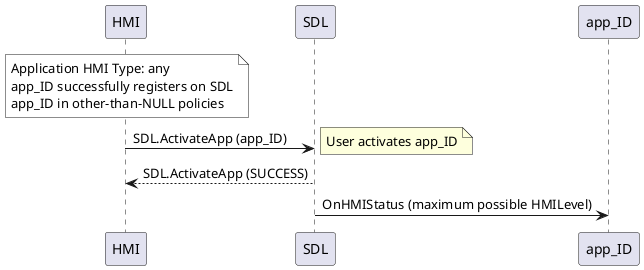 @startuml
note over HMI #ffffff:	Application HMI Type: any\napp_ID successfully registers on SDL\napp_ID in other-than-NULL policies
HMI -> SDL: SDL.ActivateApp (app_ID)
note right: User activates app_ID
SDL ---> HMI: SDL.ActivateApp (SUCCESS)  
SDL -> app_ID: OnHMIStatus (maximum possible HMILevel)
@enduml
